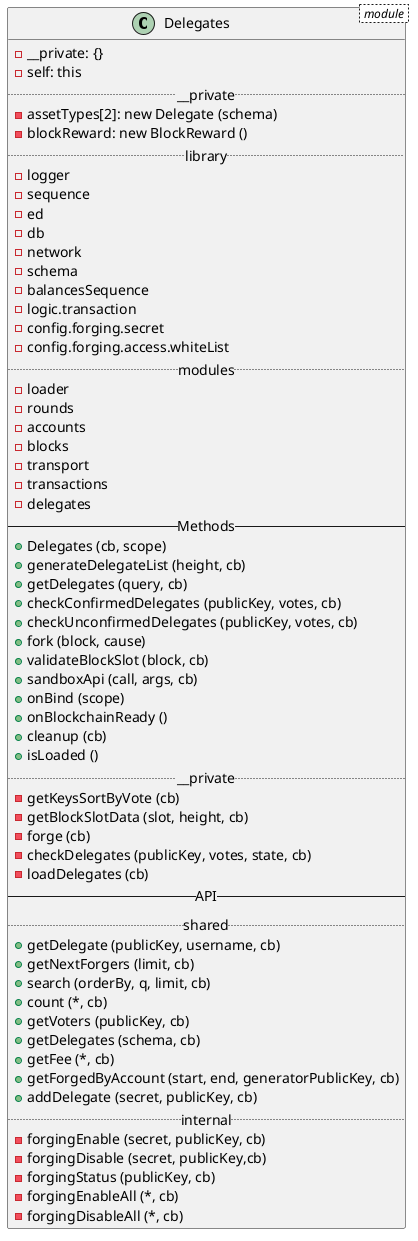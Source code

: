 @startuml
class Delegates < module > {
  - __private: {}
  - self: this
  .. __private ..
  - assetTypes[2]: new Delegate (schema)
  - blockReward: new BlockReward ()
  .. library..
  - logger
  - sequence
  - ed
  - db
  - network
  - schema
  - balancesSequence
  - logic.transaction
  - config.forging.secret
  - config.forging.access.whiteList
  .. modules..
  - loader
  - rounds
  - accounts
  - blocks
  - transport
  - transactions
  - delegates
  -- Methods --
  + Delegates (cb, scope)
  + generateDelegateList (height, cb)
  + getDelegates (query, cb)
  + checkConfirmedDelegates (publicKey, votes, cb)
  + checkUnconfirmedDelegates (publicKey, votes, cb)
  + fork (block, cause)
  + validateBlockSlot (block, cb)
  + sandboxApi (call, args, cb)
  + onBind (scope)
  + onBlockchainReady ()
  + cleanup (cb)
  + isLoaded ()
  .. __private ..
  - getKeysSortByVote (cb)
  - getBlockSlotData (slot, height, cb)
  - forge (cb)
  - checkDelegates (publicKey, votes, state, cb)
  - loadDelegates (cb)
  -- API --
  .. shared ..
  + getDelegate (publicKey, username, cb)
  + getNextForgers (limit, cb)
  + search (orderBy, q, limit, cb)
  + count (*, cb)
  + getVoters (publicKey, cb)
  + getDelegates (schema, cb)
  + getFee (*, cb)
  + getForgedByAccount (start, end, generatorPublicKey, cb)
  + addDelegate (secret, publicKey, cb)
  .. internal ..
  - forgingEnable (secret, publicKey, cb)
  - forgingDisable (secret, publicKey,cb)
  - forgingStatus (publicKey, cb)
  - forgingEnableAll (*, cb)
  - forgingDisableAll (*, cb)
}
@enduml

